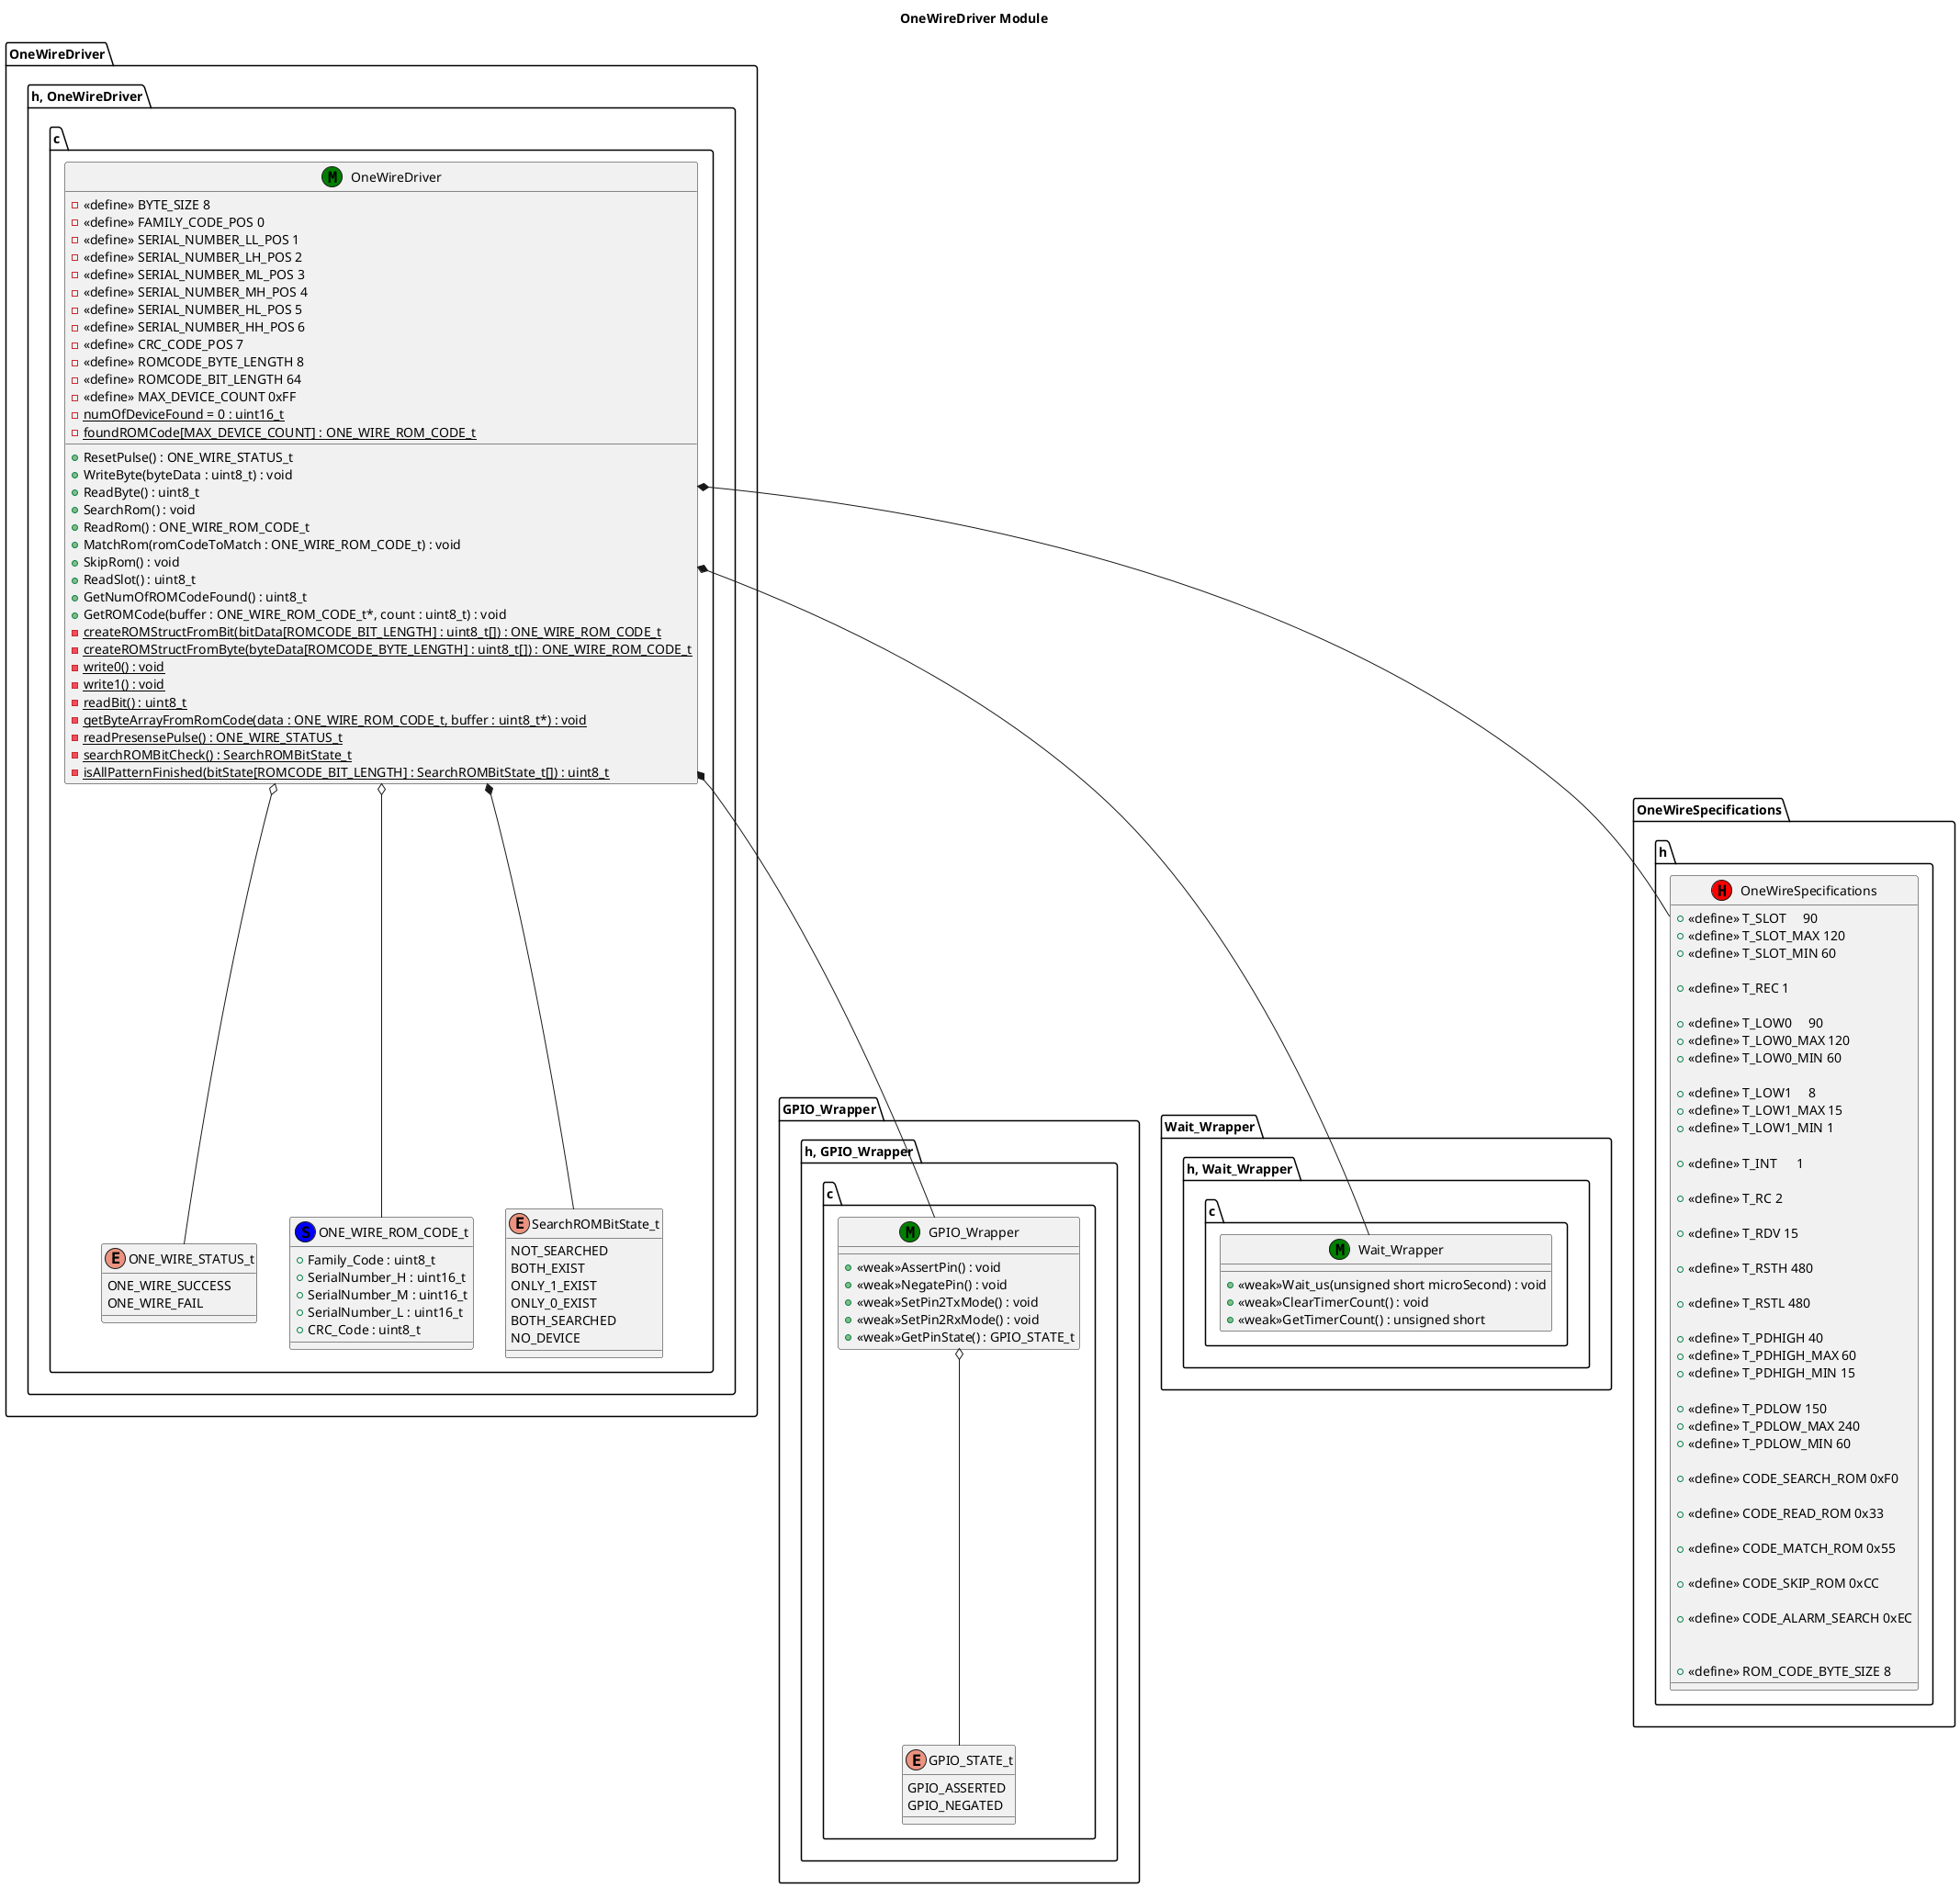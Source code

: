 @startuml

title OneWireDriver Module
package "OneWireDriver.h, OneWireDriver.c"{
  class "OneWireDriver" as ModuleOneWireDriver<<M,Green>>{
    +ResetPulse() : ONE_WIRE_STATUS_t
    +WriteByte(byteData : uint8_t) : void
    +ReadByte() : uint8_t
    +SearchRom() : void
    +ReadRom() : ONE_WIRE_ROM_CODE_t
    +MatchRom(romCodeToMatch : ONE_WIRE_ROM_CODE_t) : void
    +SkipRom() : void
    +ReadSlot() : uint8_t
    +GetNumOfROMCodeFound() : uint8_t
    +GetROMCode(buffer : ONE_WIRE_ROM_CODE_t*, count : uint8_t) : void
    -<<define>> BYTE_SIZE 8
    -<<define>> FAMILY_CODE_POS 0
    -<<define>> SERIAL_NUMBER_LL_POS 1
    -<<define>> SERIAL_NUMBER_LH_POS 2
    -<<define>> SERIAL_NUMBER_ML_POS 3
    -<<define>> SERIAL_NUMBER_MH_POS 4
    -<<define>> SERIAL_NUMBER_HL_POS 5
    -<<define>> SERIAL_NUMBER_HH_POS 6
    -<<define>> CRC_CODE_POS 7
    -<<define>> ROMCODE_BYTE_LENGTH 8
    -<<define>> ROMCODE_BIT_LENGTH 64
    -<<define>> MAX_DEVICE_COUNT 0xFF
    -{static}createROMStructFromBit(bitData[ROMCODE_BIT_LENGTH] : uint8_t[]) : ONE_WIRE_ROM_CODE_t
    -{static}createROMStructFromByte(byteData[ROMCODE_BYTE_LENGTH] : uint8_t[]) : ONE_WIRE_ROM_CODE_t
    -{static}numOfDeviceFound = 0 : uint16_t
    -{static}foundROMCode[MAX_DEVICE_COUNT] : ONE_WIRE_ROM_CODE_t
    -{static}write0() : void
    -{static}write1() : void
    -{static}readBit() : uint8_t
    -{static}getByteArrayFromRomCode(data : ONE_WIRE_ROM_CODE_t, buffer : uint8_t*) : void
    -{static}readPresensePulse() : ONE_WIRE_STATUS_t
    -{static}searchROMBitCheck() : SearchROMBitState_t
    -{static}isAllPatternFinished(bitState[ROMCODE_BIT_LENGTH] : SearchROMBitState_t[]) : uint8_t
  }
  enum "ONE_WIRE_STATUS_t" as EnumONE_WIRE_STATUS_t{
    ONE_WIRE_SUCCESS
  	ONE_WIRE_FAIL
  }
  class "ONE_WIRE_ROM_CODE_t" as StructONE_WIRE_ROM_CODE_t<<S,Blue>>{
  	+Family_Code : uint8_t
  	+SerialNumber_H : uint16_t
  	+SerialNumber_M : uint16_t
  	+SerialNumber_L : uint16_t
  	+CRC_Code : uint8_t
  }
  enum "SearchROMBitState_t" as EnumSearchROMBitState_t{
  	NOT_SEARCHED
  	BOTH_EXIST
  	ONLY_1_EXIST
  	ONLY_0_EXIST
  	BOTH_SEARCHED
  	NO_DEVICE
  }

  ModuleOneWireDriver *-- EnumSearchROMBitState_t
  ModuleOneWireDriver o-- EnumONE_WIRE_STATUS_t
  ModuleOneWireDriver o-- StructONE_WIRE_ROM_CODE_t
}

package "GPIO_Wrapper.h, GPIO_Wrapper.c"{
  enum "GPIO_STATE_t" as EnumGPIO_STATE_t{
  	GPIO_ASSERTED
  	GPIO_NEGATED
  }
  class "GPIO_Wrapper" as ModuleGPIO_Wrapper<<M,Green>>{
    +<<weak>>AssertPin() : void
    +<<weak>>NegatePin() : void
    +<<weak>>SetPin2TxMode() : void
    +<<weak>>SetPin2RxMode() : void
    +<<weak>>GetPinState() : GPIO_STATE_t
  }

  ModuleGPIO_Wrapper o-- EnumGPIO_STATE_t
}

package "Wait_Wrapper.h, Wait_Wrapper.c"{
  class "Wait_Wrapper" as ModuleWait_Wrapper<<M,Green>>{
    +<<weak>>Wait_us(unsigned short microSecond) : void
    +<<weak>>ClearTimerCount() : void
    +<<weak>>GetTimerCount() : unsigned short
  }
}

package "OneWireSpecifications.h"{
  class "OneWireSpecifications" as HeaderOneWireSpecifications<<H,Red>>{

+<<define>> T_SLOT     90
+<<define>> T_SLOT_MAX 120
+<<define>> T_SLOT_MIN 60

+<<define>> T_REC 1

+<<define>> T_LOW0     90
+<<define>> T_LOW0_MAX 120
+<<define>> T_LOW0_MIN 60

+<<define>> T_LOW1     8
+<<define>> T_LOW1_MAX 15
+<<define>> T_LOW1_MIN 1

+<<define>> T_INT      1

+<<define>> T_RC 2

+<<define>> T_RDV 15

+<<define>> T_RSTH 480

+<<define>> T_RSTL 480

+<<define>> T_PDHIGH 40
+<<define>> T_PDHIGH_MAX 60
+<<define>> T_PDHIGH_MIN 15

+<<define>> T_PDLOW 150
+<<define>> T_PDLOW_MAX 240
+<<define>> T_PDLOW_MIN 60

+<<define>> CODE_SEARCH_ROM 0xF0

+<<define>> CODE_READ_ROM 0x33

+<<define>> CODE_MATCH_ROM 0x55

+<<define>> CODE_SKIP_ROM 0xCC

+<<define>> CODE_ALARM_SEARCH 0xEC


+<<define>> ROM_CODE_BYTE_SIZE 8
  }
}

ModuleOneWireDriver *-- ModuleWait_Wrapper
ModuleOneWireDriver *-- ModuleGPIO_Wrapper
ModuleOneWireDriver *-- HeaderOneWireSpecifications
@enduml
